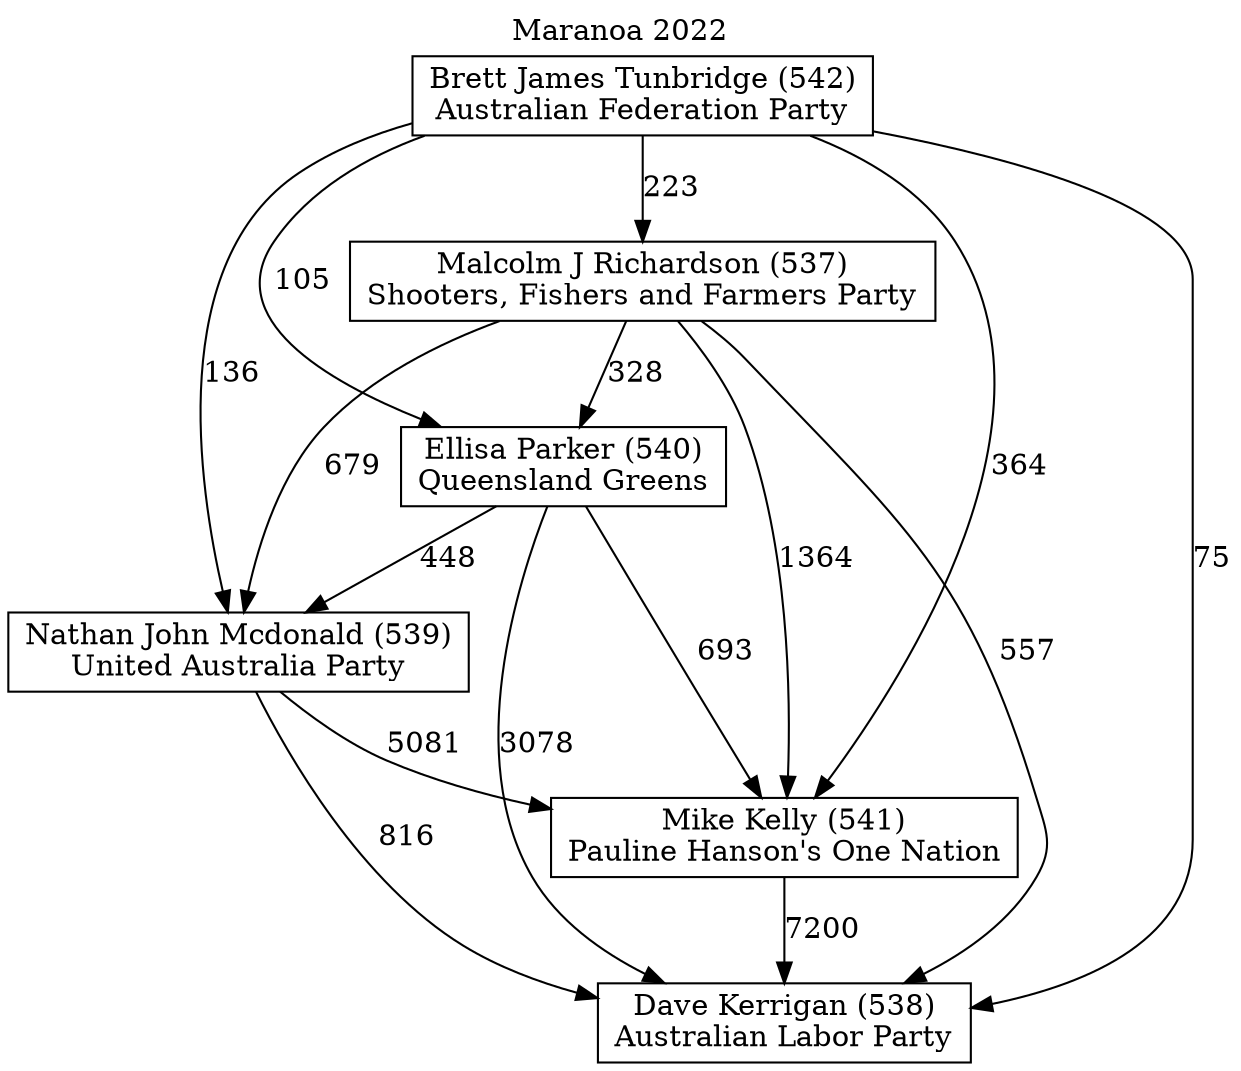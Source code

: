 // House preference flow
digraph "Dave Kerrigan (538)_Maranoa_2022" {
	graph [label="Maranoa 2022" labelloc=t mclimit=10]
	node [shape=box]
	"Nathan John Mcdonald (539)" [label="Nathan John Mcdonald (539)
United Australia Party"]
	"Dave Kerrigan (538)" [label="Dave Kerrigan (538)
Australian Labor Party"]
	"Mike Kelly (541)" [label="Mike Kelly (541)
Pauline Hanson's One Nation"]
	"Ellisa Parker (540)" [label="Ellisa Parker (540)
Queensland Greens"]
	"Malcolm J Richardson (537)" [label="Malcolm J Richardson (537)
Shooters, Fishers and Farmers Party"]
	"Brett James Tunbridge (542)" [label="Brett James Tunbridge (542)
Australian Federation Party"]
	"Nathan John Mcdonald (539)" -> "Dave Kerrigan (538)" [label=816]
	"Ellisa Parker (540)" -> "Dave Kerrigan (538)" [label=3078]
	"Mike Kelly (541)" -> "Dave Kerrigan (538)" [label=7200]
	"Brett James Tunbridge (542)" -> "Dave Kerrigan (538)" [label=75]
	"Nathan John Mcdonald (539)" -> "Mike Kelly (541)" [label=5081]
	"Malcolm J Richardson (537)" -> "Ellisa Parker (540)" [label=328]
	"Brett James Tunbridge (542)" -> "Mike Kelly (541)" [label=364]
	"Malcolm J Richardson (537)" -> "Dave Kerrigan (538)" [label=557]
	"Malcolm J Richardson (537)" -> "Mike Kelly (541)" [label=1364]
	"Ellisa Parker (540)" -> "Mike Kelly (541)" [label=693]
	"Brett James Tunbridge (542)" -> "Nathan John Mcdonald (539)" [label=136]
	"Brett James Tunbridge (542)" -> "Malcolm J Richardson (537)" [label=223]
	"Ellisa Parker (540)" -> "Nathan John Mcdonald (539)" [label=448]
	"Brett James Tunbridge (542)" -> "Ellisa Parker (540)" [label=105]
	"Malcolm J Richardson (537)" -> "Nathan John Mcdonald (539)" [label=679]
}
